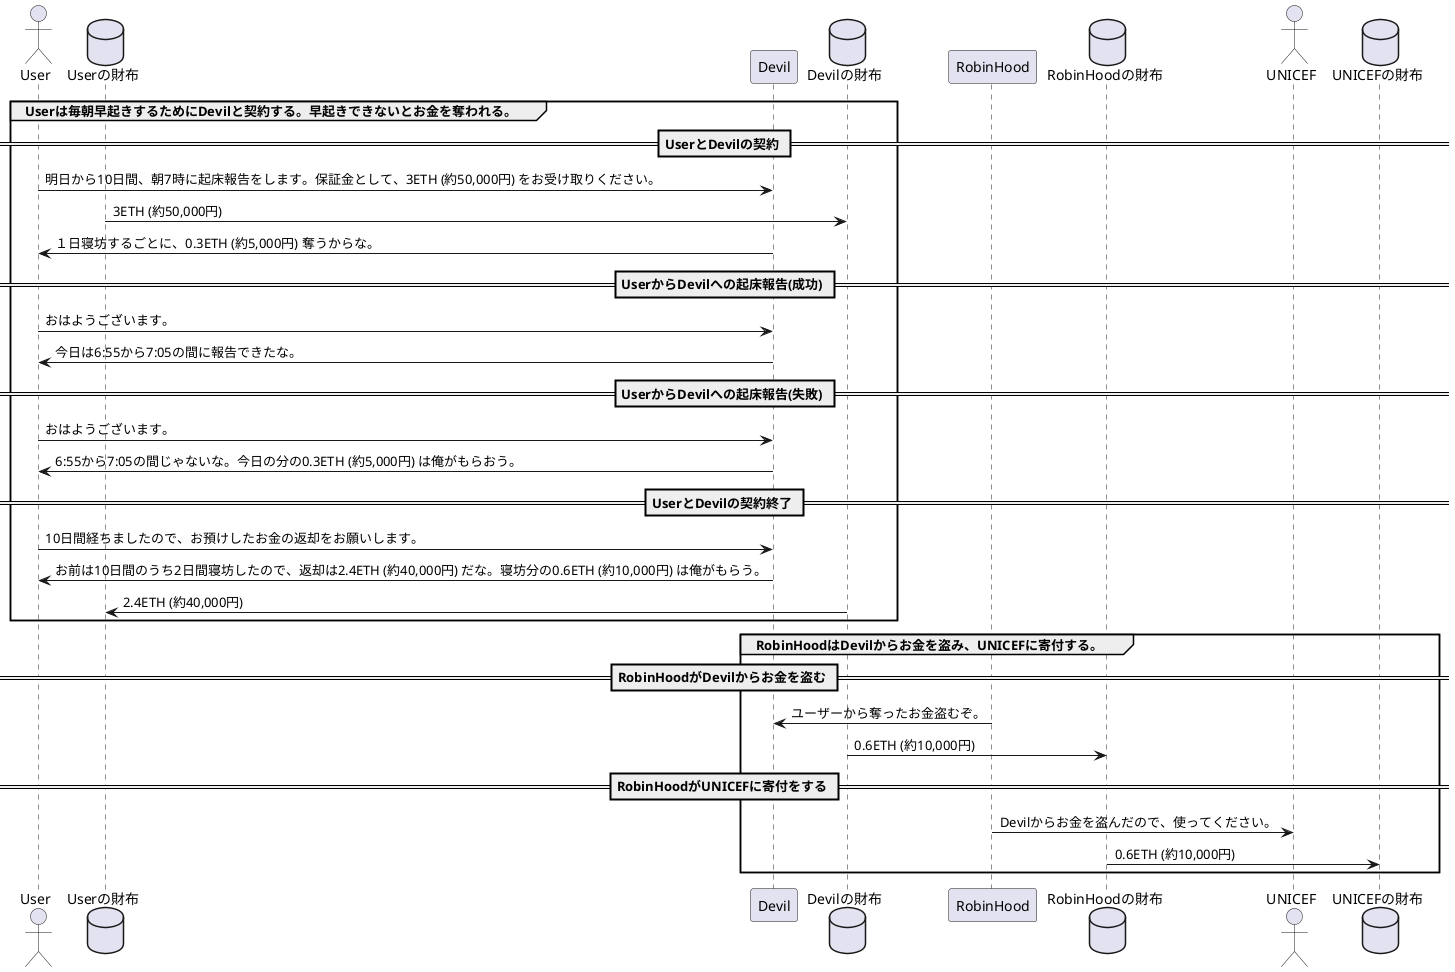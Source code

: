 @startuml SEQUENCE_SIMPLE_JP

actor User
database Userの財布
participant Devil
database Devilの財布
participant RobinHood
database RobinHoodの財布
actor UNICEF
database UNICEFの財布

group Userは毎朝早起きするためにDevilと契約する。早起きできないとお金を奪われる。
	
== UserとDevilの契約 ==
User -> Devil: 明日から10日間、朝7時に起床報告をします。保証金として、3ETH (約50,000円) をお受け取りください。
Userの財布 -> Devilの財布: 3ETH (約50,000円)
User <- Devil: １日寝坊するごとに、0.3ETH (約5,000円) 奪うからな。

== UserからDevilへの起床報告(成功) ==
User -> Devil: おはようございます。
User <- Devil: 今日は6:55から7:05の間に報告できたな。

== UserからDevilへの起床報告(失敗) ==
User -> Devil: おはようございます。
User <- Devil: 6:55から7:05の間じゃないな。今日の分の0.3ETH (約5,000円) は俺がもらおう。

== UserとDevilの契約終了 ==
User -> Devil: 10日間経ちましたので、お預けしたお金の返却をお願いします。
User <- Devil: お前は10日間のうち2日間寝坊したので、返却は2.4ETH (約40,000円) だな。寝坊分の0.6ETH (約10,000円) は俺がもらう。
Userの財布 <- Devilの財布: 2.4ETH (約40,000円)

end

group RobinHoodはDevilからお金を盗み、UNICEFに寄付する。

== RobinHoodがDevilからお金を盗む ==
Devil <- RobinHood: ユーザーから奪ったお金盗むぞ。
Devilの財布 -> RobinHoodの財布: 0.6ETH (約10,000円)

== RobinHoodがUNICEFに寄付をする ==
RobinHood -> UNICEF: Devilからお金を盗んだので、使ってください。
RobinHoodの財布 -> UNICEFの財布: 0.6ETH (約10,000円)

end

@enduml